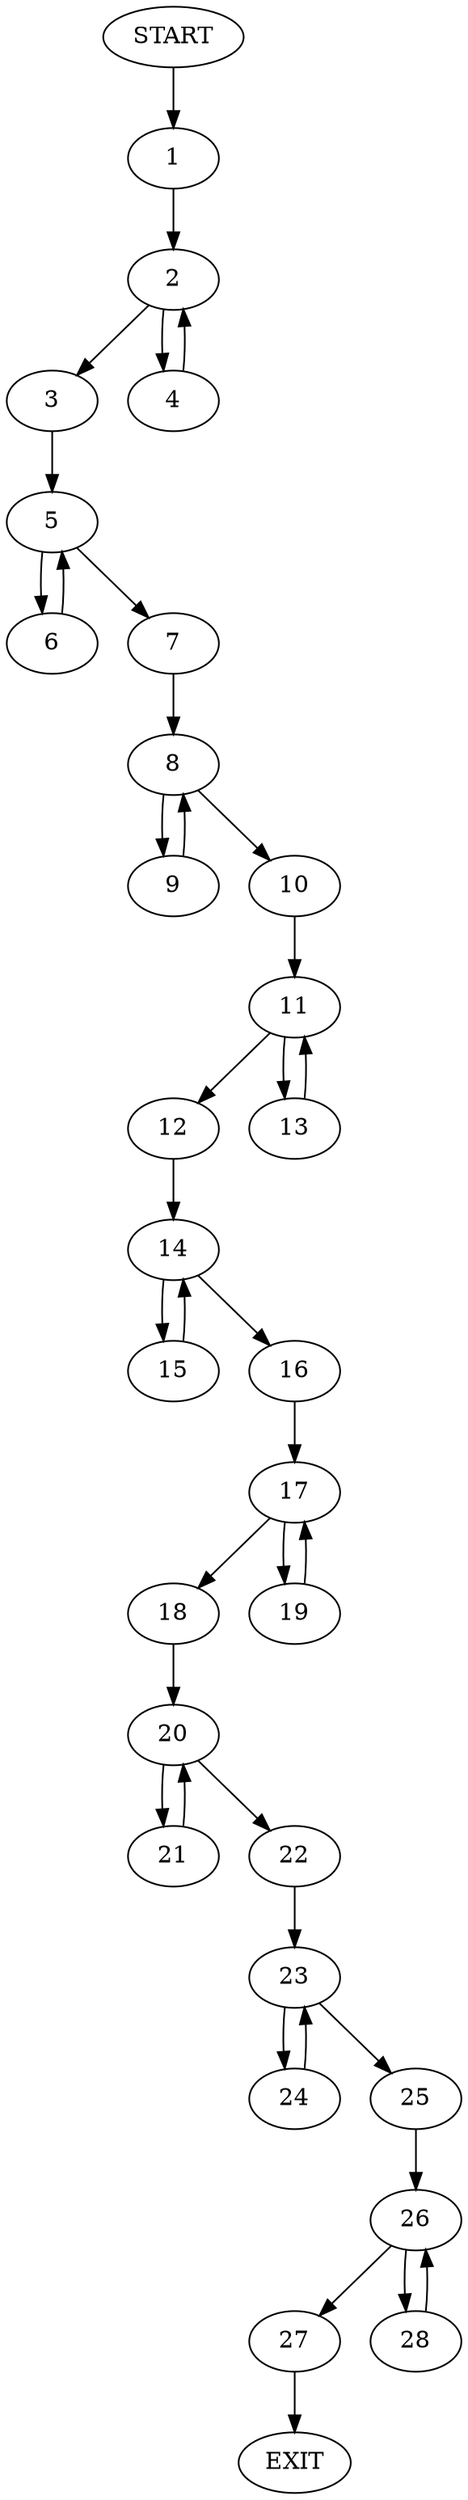 digraph {
0 [label="START"]
29 [label="EXIT"]
0 -> 1
1 -> 2
2 -> 3
2 -> 4
3 -> 5
4 -> 2
5 -> 6
5 -> 7
7 -> 8
6 -> 5
8 -> 9
8 -> 10
9 -> 8
10 -> 11
11 -> 12
11 -> 13
12 -> 14
13 -> 11
14 -> 15
14 -> 16
15 -> 14
16 -> 17
17 -> 18
17 -> 19
18 -> 20
19 -> 17
20 -> 21
20 -> 22
21 -> 20
22 -> 23
23 -> 24
23 -> 25
24 -> 23
25 -> 26
26 -> 27
26 -> 28
27 -> 29
28 -> 26
}
